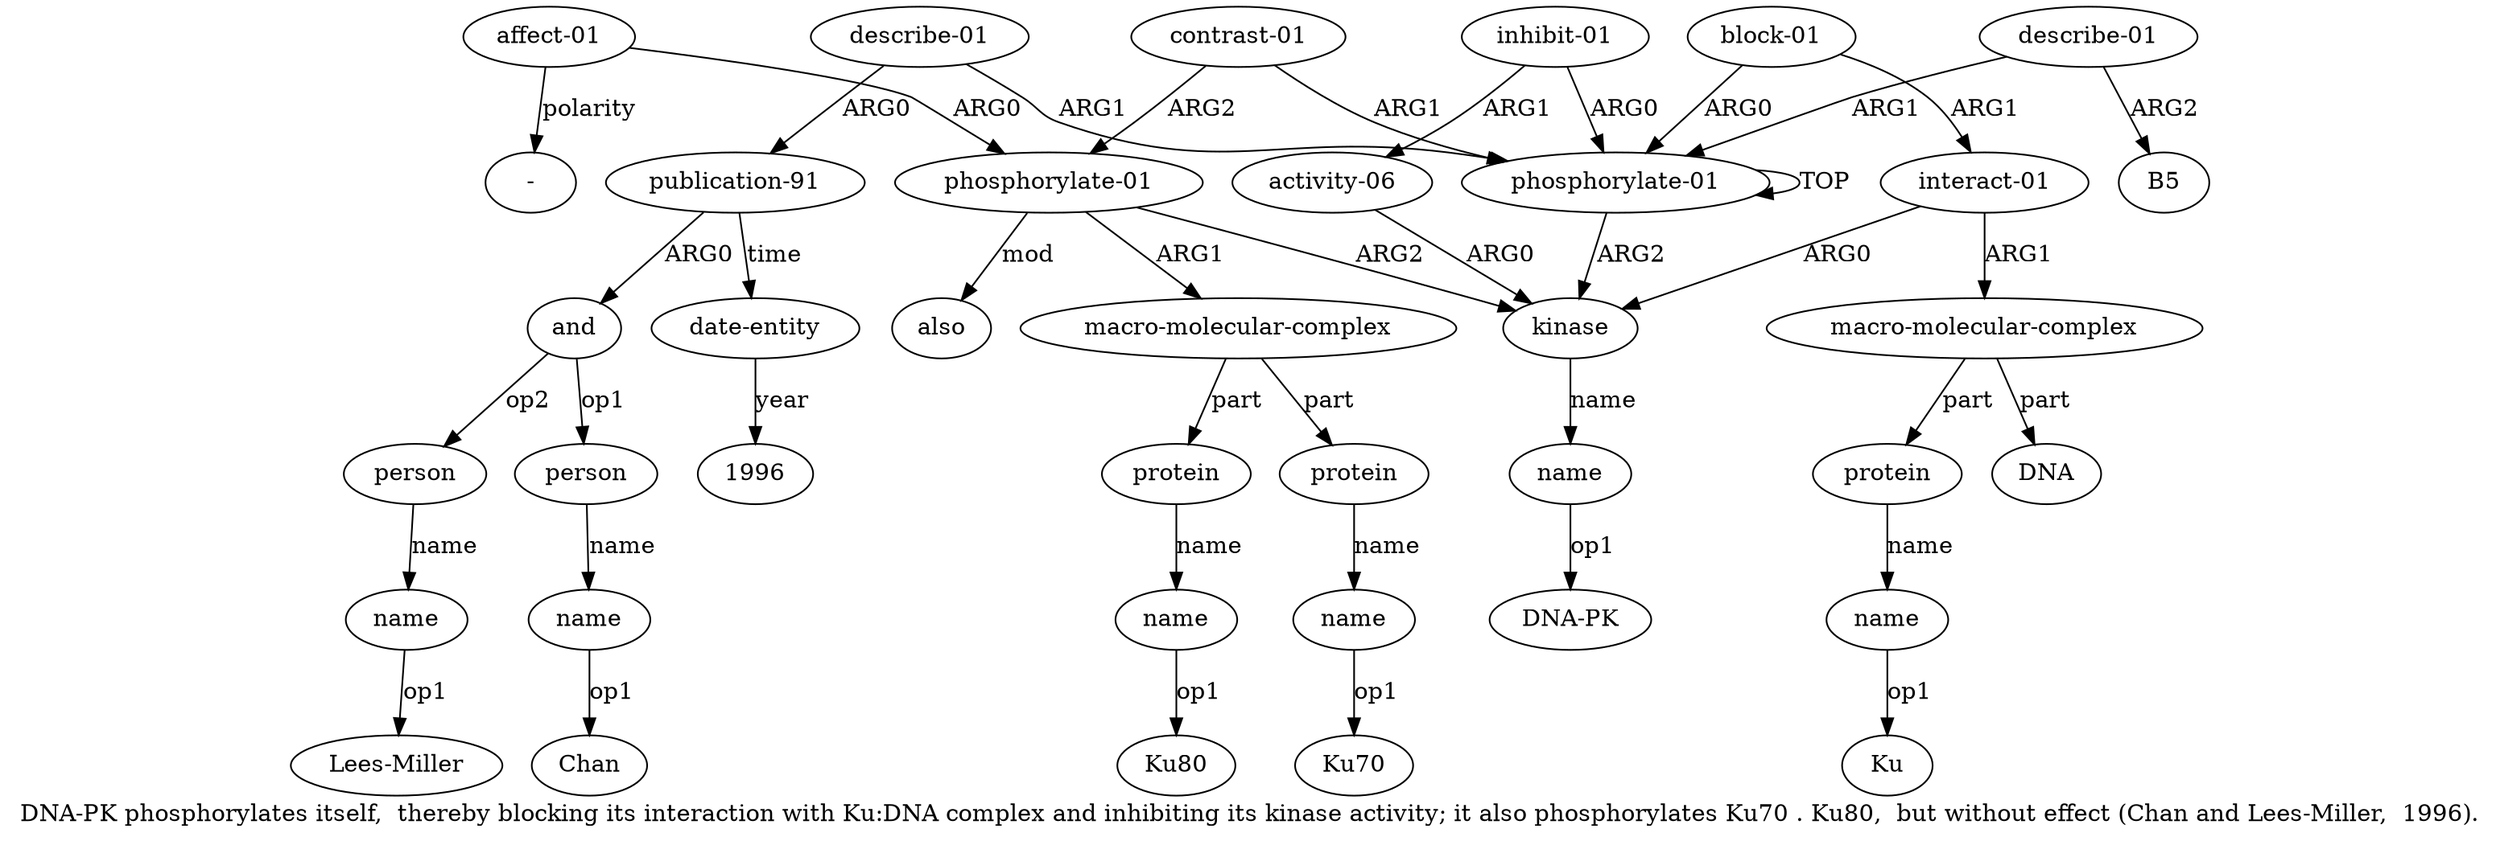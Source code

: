digraph  {
	graph [label="DNA-PK phosphorylates itself,  thereby blocking its interaction with Ku:DNA complex and inhibiting its kinase activity; it also \
phosphorylates Ku70 . Ku80,  but without effect (Chan and Lees-Miller,  1996)."];
	node [label="\N"];
	a20	 [color=black,
		gold_ind=20,
		gold_label="describe-01",
		label="describe-01",
		test_ind=20,
		test_label="describe-01"];
	a21	 [color=black,
		gold_ind=21,
		gold_label="publication-91",
		label="publication-91",
		test_ind=21,
		test_label="publication-91"];
	a20 -> a21 [key=0,
	color=black,
	gold_label=ARG0,
	label=ARG0,
	test_label=ARG0];
a0 [color=black,
	gold_ind=0,
	gold_label="phosphorylate-01",
	label="phosphorylate-01",
	test_ind=0,
	test_label="phosphorylate-01"];
a20 -> a0 [key=0,
color=black,
gold_label=ARG1,
label=ARG1,
test_label=ARG1];
a22 [color=black,
gold_ind=22,
gold_label=and,
label=and,
test_ind=22,
test_label=and];
a21 -> a22 [key=0,
color=black,
gold_label=ARG0,
label=ARG0,
test_label=ARG0];
a27 [color=black,
gold_ind=27,
gold_label="date-entity",
label="date-entity",
test_ind=27,
test_label="date-entity"];
a21 -> a27 [key=0,
color=black,
gold_label=time,
label=time,
test_label=time];
a23 [color=black,
gold_ind=23,
gold_label=person,
label=person,
test_ind=23,
test_label=person];
a22 -> a23 [key=0,
color=black,
gold_label=op1,
label=op1,
test_label=op1];
a25 [color=black,
gold_ind=25,
gold_label=person,
label=person,
test_ind=25,
test_label=person];
a22 -> a25 [key=0,
color=black,
gold_label=op2,
label=op2,
test_label=op2];
a24 [color=black,
gold_ind=24,
gold_label=name,
label=name,
test_ind=24,
test_label=name];
a23 -> a24 [key=0,
color=black,
gold_label=name,
label=name,
test_label=name];
"a24 Chan" [color=black,
gold_ind=-1,
gold_label=Chan,
label=Chan,
test_ind=-1,
test_label=Chan];
a24 -> "a24 Chan" [key=0,
color=black,
gold_label=op1,
label=op1,
test_label=op1];
a26 [color=black,
gold_ind=26,
gold_label=name,
label=name,
test_ind=26,
test_label=name];
a25 -> a26 [key=0,
color=black,
gold_label=name,
label=name,
test_label=name];
"a26 Lees-Miller" [color=black,
gold_ind=-1,
gold_label="Lees-Miller",
label="Lees-Miller",
test_ind=-1,
test_label="Lees-Miller"];
a26 -> "a26 Lees-Miller" [key=0,
color=black,
gold_label=op1,
label=op1,
test_label=op1];
"a27 1996" [color=black,
gold_ind=-1,
gold_label=1996,
label=1996,
test_ind=-1,
test_label=1996];
a27 -> "a27 1996" [key=0,
color=black,
gold_label=year,
label=year,
test_label=year];
a28 [color=black,
gold_ind=28,
gold_label="describe-01",
label="describe-01",
test_ind=28,
test_label="describe-01"];
a29 [color=black,
gold_ind=29,
gold_label=B5,
label=B5,
test_ind=29,
test_label=B5];
a28 -> a29 [key=0,
color=black,
gold_label=ARG2,
label=ARG2,
test_label=ARG2];
a28 -> a0 [key=0,
color=black,
gold_label=ARG1,
label=ARG1,
test_label=ARG1];
"a7 Ku" [color=black,
gold_ind=-1,
gold_label=Ku,
label=Ku,
test_ind=-1,
test_label=Ku];
"a2 DNA-PK" [color=black,
gold_ind=-1,
gold_label="DNA-PK",
label="DNA-PK",
test_ind=-1,
test_label="DNA-PK"];
a15 [color=black,
gold_ind=15,
gold_label=name,
label=name,
test_ind=15,
test_label=name];
"a15 Ku70" [color=black,
gold_ind=-1,
gold_label=Ku70,
label=Ku70,
test_ind=-1,
test_label=Ku70];
a15 -> "a15 Ku70" [key=0,
color=black,
gold_label=op1,
label=op1,
test_label=op1];
a14 [color=black,
gold_ind=14,
gold_label=protein,
label=protein,
test_ind=14,
test_label=protein];
a14 -> a15 [key=0,
color=black,
gold_label=name,
label=name,
test_label=name];
a17 [color=black,
gold_ind=17,
gold_label=name,
label=name,
test_ind=17,
test_label=name];
"a17 Ku80" [color=black,
gold_ind=-1,
gold_label=Ku80,
label=Ku80,
test_ind=-1,
test_label=Ku80];
a17 -> "a17 Ku80" [key=0,
color=black,
gold_label=op1,
label=op1,
test_label=op1];
a16 [color=black,
gold_ind=16,
gold_label=protein,
label=protein,
test_ind=16,
test_label=protein];
a16 -> a17 [key=0,
color=black,
gold_label=name,
label=name,
test_label=name];
a11 [color=black,
gold_ind=11,
gold_label="contrast-01",
label="contrast-01",
test_ind=11,
test_label="contrast-01"];
a12 [color=black,
gold_ind=12,
gold_label="phosphorylate-01",
label="phosphorylate-01",
test_ind=12,
test_label="phosphorylate-01"];
a11 -> a12 [key=0,
color=black,
gold_label=ARG2,
label=ARG2,
test_label=ARG2];
a11 -> a0 [key=0,
color=black,
gold_label=ARG1,
label=ARG1,
test_label=ARG1];
a10 [color=black,
gold_ind=10,
gold_label="activity-06",
label="activity-06",
test_ind=10,
test_label="activity-06"];
a1 [color=black,
gold_ind=1,
gold_label=kinase,
label=kinase,
test_ind=1,
test_label=kinase];
a10 -> a1 [key=0,
color=black,
gold_label=ARG0,
label=ARG0,
test_label=ARG0];
a13 [color=black,
gold_ind=13,
gold_label="macro-molecular-complex",
label="macro-molecular-complex",
test_ind=13,
test_label="macro-molecular-complex"];
a13 -> a14 [key=0,
color=black,
gold_label=part,
label=part,
test_label=part];
a13 -> a16 [key=0,
color=black,
gold_label=part,
label=part,
test_label=part];
a12 -> a13 [key=0,
color=black,
gold_label=ARG1,
label=ARG1,
test_label=ARG1];
a19 [color=black,
gold_ind=19,
gold_label=also,
label=also,
test_ind=19,
test_label=also];
a12 -> a19 [key=0,
color=black,
gold_label=mod,
label=mod,
test_label=mod];
a12 -> a1 [key=0,
color=black,
gold_label=ARG2,
label=ARG2,
test_label=ARG2];
a18 [color=black,
gold_ind=18,
gold_label="affect-01",
label="affect-01",
test_ind=18,
test_label="affect-01"];
a18 -> a12 [key=0,
color=black,
gold_label=ARG0,
label=ARG0,
test_label=ARG0];
"a18 -" [color=black,
gold_ind=-1,
gold_label="-",
label="-",
test_ind=-1,
test_label="-"];
a18 -> "a18 -" [key=0,
color=black,
gold_label=polarity,
label=polarity,
test_label=polarity];
a2 [color=black,
gold_ind=2,
gold_label=name,
label=name,
test_ind=2,
test_label=name];
a1 -> a2 [key=0,
color=black,
gold_label=name,
label=name,
test_label=name];
a0 -> a1 [key=0,
color=black,
gold_label=ARG2,
label=ARG2,
test_label=ARG2];
a0 -> a0 [key=0,
color=black,
gold_label=TOP,
label=TOP,
test_label=TOP];
a3 [color=black,
gold_ind=3,
gold_label="block-01",
label="block-01",
test_ind=3,
test_label="block-01"];
a3 -> a0 [key=0,
color=black,
gold_label=ARG0,
label=ARG0,
test_label=ARG0];
a4 [color=black,
gold_ind=4,
gold_label="interact-01",
label="interact-01",
test_ind=4,
test_label="interact-01"];
a3 -> a4 [key=0,
color=black,
gold_label=ARG1,
label=ARG1,
test_label=ARG1];
a2 -> "a2 DNA-PK" [key=0,
color=black,
gold_label=op1,
label=op1,
test_label=op1];
a5 [color=black,
gold_ind=5,
gold_label="macro-molecular-complex",
label="macro-molecular-complex",
test_ind=5,
test_label="macro-molecular-complex"];
a6 [color=black,
gold_ind=6,
gold_label=protein,
label=protein,
test_ind=6,
test_label=protein];
a5 -> a6 [key=0,
color=black,
gold_label=part,
label=part,
test_label=part];
a8 [color=black,
gold_ind=8,
gold_label=DNA,
label=DNA,
test_ind=8,
test_label=DNA];
a5 -> a8 [key=0,
color=black,
gold_label=part,
label=part,
test_label=part];
a4 -> a1 [key=0,
color=black,
gold_label=ARG0,
label=ARG0,
test_label=ARG0];
a4 -> a5 [key=0,
color=black,
gold_label=ARG1,
label=ARG1,
test_label=ARG1];
a7 [color=black,
gold_ind=7,
gold_label=name,
label=name,
test_ind=7,
test_label=name];
a7 -> "a7 Ku" [key=0,
color=black,
gold_label=op1,
label=op1,
test_label=op1];
a6 -> a7 [key=0,
color=black,
gold_label=name,
label=name,
test_label=name];
a9 [color=black,
gold_ind=9,
gold_label="inhibit-01",
label="inhibit-01",
test_ind=9,
test_label="inhibit-01"];
a9 -> a10 [key=0,
color=black,
gold_label=ARG1,
label=ARG1,
test_label=ARG1];
a9 -> a0 [key=0,
color=black,
gold_label=ARG0,
label=ARG0,
test_label=ARG0];
}
